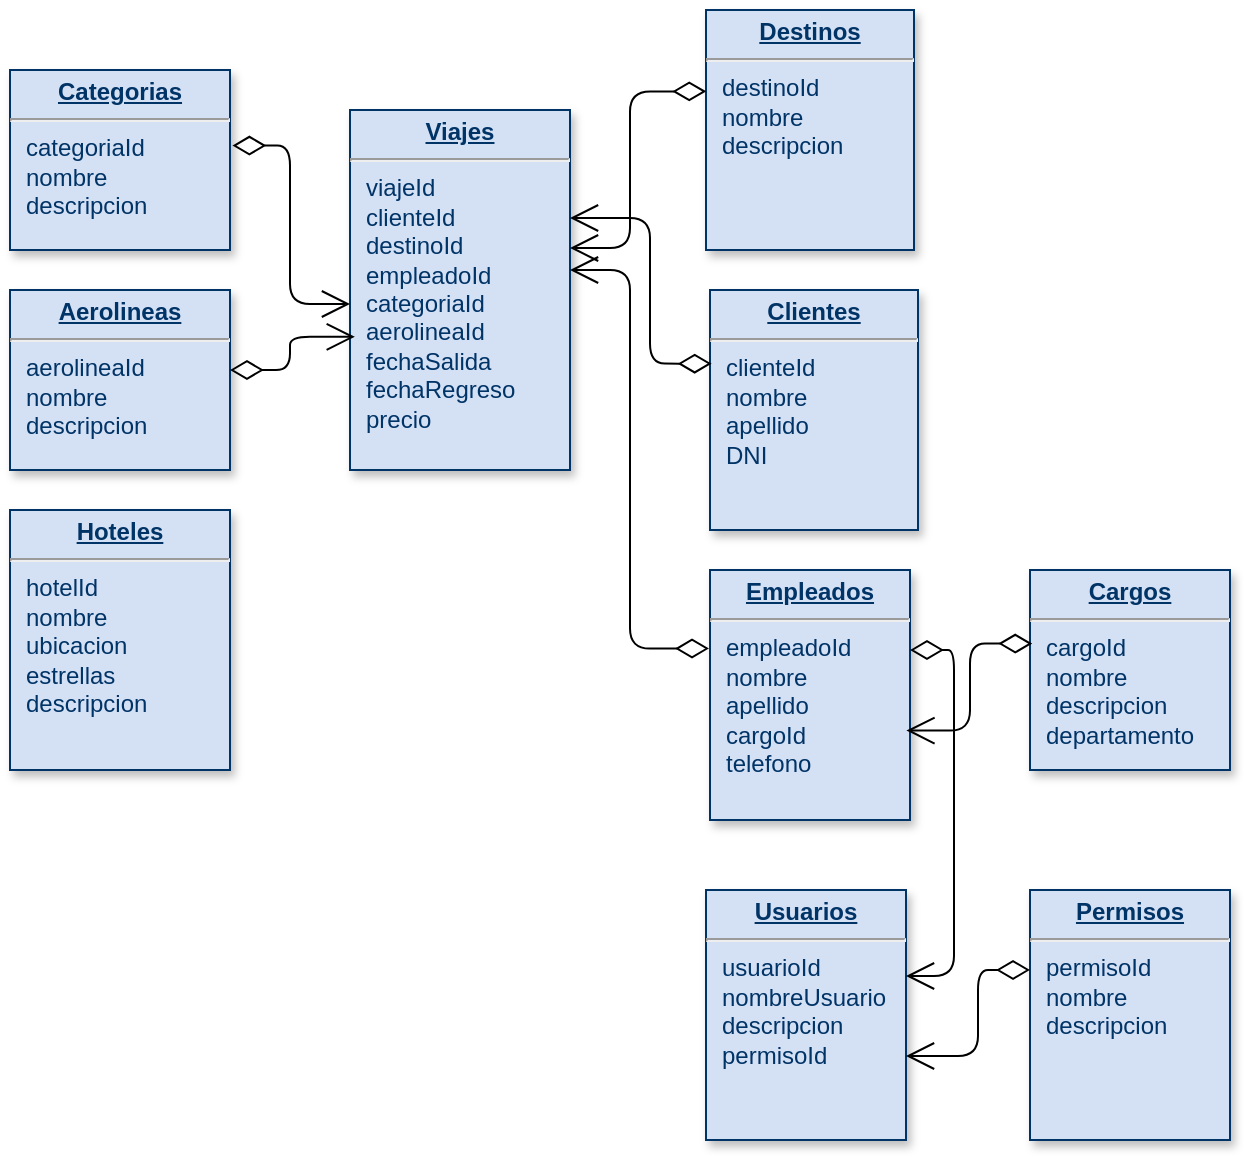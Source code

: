 <mxfile version="22.1.3" type="device">
  <diagram name="Page-1" id="efa7a0a1-bf9b-a30e-e6df-94a7791c09e9">
    <mxGraphModel dx="1507" dy="660" grid="1" gridSize="10" guides="1" tooltips="1" connect="1" arrows="1" fold="1" page="1" pageScale="1" pageWidth="826" pageHeight="1169" background="none" math="0" shadow="0">
      <root>
        <mxCell id="0" />
        <mxCell id="1" parent="0" />
        <mxCell id="19" value="&lt;p style=&quot;margin: 0px; margin-top: 4px; text-align: center; text-decoration: underline;&quot;&gt;&lt;strong&gt;Destinos&lt;/strong&gt;&lt;/p&gt;&lt;hr&gt;&lt;p style=&quot;margin: 0px; margin-left: 8px;&quot;&gt;destinoId&lt;br&gt;nombre&lt;/p&gt;&lt;p style=&quot;margin: 0px; margin-left: 8px;&quot;&gt;descripcion&lt;/p&gt;" style="verticalAlign=top;align=left;overflow=fill;fontSize=12;fontFamily=Helvetica;html=1;strokeColor=#003366;shadow=1;fillColor=#D4E1F5;fontColor=#003366" parent="1" vertex="1">
          <mxGeometry x="456" y="50" width="104" height="120" as="geometry" />
        </mxCell>
        <mxCell id="20" value="&lt;p style=&quot;margin: 0px; margin-top: 4px; text-align: center; text-decoration: underline;&quot;&gt;&lt;strong&gt;Empleados&lt;/strong&gt;&lt;/p&gt;&lt;hr&gt;&lt;p style=&quot;margin: 0px; margin-left: 8px;&quot;&gt;empleadoId&lt;/p&gt;&lt;p style=&quot;margin: 0px; margin-left: 8px;&quot;&gt;nombre&lt;/p&gt;&lt;p style=&quot;margin: 0px; margin-left: 8px;&quot;&gt;apellido&lt;/p&gt;&lt;p style=&quot;margin: 0px; margin-left: 8px;&quot;&gt;cargoId&lt;/p&gt;&lt;p style=&quot;margin: 0px; margin-left: 8px;&quot;&gt;telefono&lt;/p&gt;" style="verticalAlign=top;align=left;overflow=fill;fontSize=12;fontFamily=Helvetica;html=1;strokeColor=#003366;shadow=1;fillColor=#D4E1F5;fontColor=#003366" parent="1" vertex="1">
          <mxGeometry x="458" y="330" width="100" height="125" as="geometry" />
        </mxCell>
        <mxCell id="23" value="&lt;p style=&quot;margin: 0px; margin-top: 4px; text-align: center; text-decoration: underline;&quot;&gt;&lt;b&gt;Viajes&lt;/b&gt;&lt;/p&gt;&lt;hr&gt;&lt;p style=&quot;margin: 0px; margin-left: 8px;&quot;&gt;viajeId&lt;/p&gt;&lt;p style=&quot;margin: 0px; margin-left: 8px;&quot;&gt;clienteId&lt;/p&gt;&lt;p style=&quot;margin: 0px; margin-left: 8px;&quot;&gt;destinoId&lt;/p&gt;&lt;p style=&quot;margin: 0px; margin-left: 8px;&quot;&gt;empleadoId&lt;/p&gt;&lt;p style=&quot;margin: 0px; margin-left: 8px;&quot;&gt;categoriaId&lt;/p&gt;&lt;p style=&quot;margin: 0px; margin-left: 8px;&quot;&gt;aerolineaId&lt;/p&gt;&lt;p style=&quot;margin: 0px; margin-left: 8px;&quot;&gt;fechaSalida&lt;/p&gt;&lt;p style=&quot;margin: 0px; margin-left: 8px;&quot;&gt;fechaRegreso&lt;/p&gt;&lt;p style=&quot;margin: 0px; margin-left: 8px;&quot;&gt;precio&lt;/p&gt;" style="verticalAlign=top;align=left;overflow=fill;fontSize=12;fontFamily=Helvetica;html=1;strokeColor=#003366;shadow=1;fillColor=#D4E1F5;fontColor=#003366" parent="1" vertex="1">
          <mxGeometry x="278" y="100" width="110" height="180" as="geometry" />
        </mxCell>
        <mxCell id="36" value="" style="endArrow=open;endSize=12;startArrow=diamondThin;startSize=14;startFill=0;edgeStyle=orthogonalEdgeStyle;exitX=0.001;exitY=0.339;exitDx=0;exitDy=0;exitPerimeter=0;" parent="1" source="19" target="23" edge="1">
          <mxGeometry y="160" as="geometry">
            <mxPoint x="438" y="100" as="sourcePoint" />
            <mxPoint x="578" y="160" as="targetPoint" />
            <Array as="points">
              <mxPoint x="418" y="91" />
              <mxPoint x="418" y="169" />
            </Array>
          </mxGeometry>
        </mxCell>
        <mxCell id="gZDDxwhRH7IHyWoU7e_S-115" value="&lt;p style=&quot;margin: 0px; margin-top: 4px; text-align: center; text-decoration: underline;&quot;&gt;&lt;b&gt;Clientes&lt;/b&gt;&lt;/p&gt;&lt;hr&gt;&lt;p style=&quot;margin: 0px; margin-left: 8px;&quot;&gt;clienteId&lt;br&gt;&lt;/p&gt;&lt;p style=&quot;margin: 0px; margin-left: 8px;&quot;&gt;nombre&lt;/p&gt;&lt;p style=&quot;margin: 0px; margin-left: 8px;&quot;&gt;apellido&lt;/p&gt;&lt;p style=&quot;margin: 0px; margin-left: 8px;&quot;&gt;DNI&lt;/p&gt;" style="verticalAlign=top;align=left;overflow=fill;fontSize=12;fontFamily=Helvetica;html=1;strokeColor=#003366;shadow=1;fillColor=#D4E1F5;fontColor=#003366" parent="1" vertex="1">
          <mxGeometry x="458" y="190" width="104" height="120" as="geometry" />
        </mxCell>
        <mxCell id="gZDDxwhRH7IHyWoU7e_S-116" value="" style="endArrow=open;endSize=12;startArrow=diamondThin;startSize=14;startFill=0;edgeStyle=orthogonalEdgeStyle;exitX=0.008;exitY=0.307;exitDx=0;exitDy=0;exitPerimeter=0;" parent="1" source="gZDDxwhRH7IHyWoU7e_S-115" target="23" edge="1">
          <mxGeometry y="160" as="geometry">
            <mxPoint x="438" y="220" as="sourcePoint" />
            <mxPoint x="388" y="154.48" as="targetPoint" />
            <Array as="points">
              <mxPoint x="428" y="227" />
              <mxPoint x="428" y="154" />
            </Array>
          </mxGeometry>
        </mxCell>
        <mxCell id="gZDDxwhRH7IHyWoU7e_S-117" value="&lt;p style=&quot;margin: 0px; margin-top: 4px; text-align: center; text-decoration: underline;&quot;&gt;&lt;strong&gt;Cargos&lt;/strong&gt;&lt;/p&gt;&lt;hr&gt;&lt;p style=&quot;margin: 0px; margin-left: 8px;&quot;&gt;cargoId&lt;/p&gt;&lt;p style=&quot;margin: 0px; margin-left: 8px;&quot;&gt;nombre&lt;/p&gt;&lt;p style=&quot;margin: 0px; margin-left: 8px;&quot;&gt;descripcion&lt;/p&gt;&lt;p style=&quot;margin: 0px; margin-left: 8px;&quot;&gt;departamento&lt;/p&gt;" style="verticalAlign=top;align=left;overflow=fill;fontSize=12;fontFamily=Helvetica;html=1;strokeColor=#003366;shadow=1;fillColor=#D4E1F5;fontColor=#003366" parent="1" vertex="1">
          <mxGeometry x="618" y="330" width="100" height="100" as="geometry" />
        </mxCell>
        <mxCell id="gZDDxwhRH7IHyWoU7e_S-118" value="" style="endArrow=open;endSize=12;startArrow=diamondThin;startSize=14;startFill=0;edgeStyle=orthogonalEdgeStyle;exitX=-0.005;exitY=0.314;exitDx=0;exitDy=0;exitPerimeter=0;" parent="1" source="20" target="23" edge="1">
          <mxGeometry y="160" as="geometry">
            <mxPoint x="458" y="262.52" as="sourcePoint" />
            <mxPoint x="387" y="190" as="targetPoint" />
            <Array as="points">
              <mxPoint x="418" y="369" />
              <mxPoint x="418" y="180" />
            </Array>
          </mxGeometry>
        </mxCell>
        <mxCell id="gZDDxwhRH7IHyWoU7e_S-119" value="" style="endArrow=open;endSize=12;startArrow=diamondThin;startSize=14;startFill=0;edgeStyle=orthogonalEdgeStyle;entryX=0.982;entryY=0.642;entryDx=0;entryDy=0;exitX=0.011;exitY=0.368;exitDx=0;exitDy=0;exitPerimeter=0;entryPerimeter=0;" parent="1" source="gZDDxwhRH7IHyWoU7e_S-117" target="20" edge="1">
          <mxGeometry y="160" as="geometry">
            <mxPoint x="618" y="380" as="sourcePoint" />
            <mxPoint x="558" y="410" as="targetPoint" />
            <Array as="points">
              <mxPoint x="588" y="367" />
              <mxPoint x="588" y="410" />
            </Array>
          </mxGeometry>
        </mxCell>
        <mxCell id="gZDDxwhRH7IHyWoU7e_S-120" value="&lt;p style=&quot;margin: 0px; margin-top: 4px; text-align: center; text-decoration: underline;&quot;&gt;&lt;b&gt;Categorias&lt;/b&gt;&lt;/p&gt;&lt;hr&gt;&lt;p style=&quot;margin: 0px; margin-left: 8px;&quot;&gt;categoriaId&lt;/p&gt;&lt;p style=&quot;margin: 0px; margin-left: 8px;&quot;&gt;nombre&lt;/p&gt;&lt;p style=&quot;margin: 0px; margin-left: 8px;&quot;&gt;descripcion&lt;/p&gt;" style="verticalAlign=top;align=left;overflow=fill;fontSize=12;fontFamily=Helvetica;html=1;strokeColor=#003366;shadow=1;fillColor=#D4E1F5;fontColor=#003366" parent="1" vertex="1">
          <mxGeometry x="108" y="80" width="110" height="90" as="geometry" />
        </mxCell>
        <mxCell id="gZDDxwhRH7IHyWoU7e_S-121" value="" style="endArrow=open;endSize=12;startArrow=diamondThin;startSize=14;startFill=0;edgeStyle=orthogonalEdgeStyle;exitX=1.011;exitY=0.42;exitDx=0;exitDy=0;exitPerimeter=0;" parent="1" source="gZDDxwhRH7IHyWoU7e_S-120" target="23" edge="1">
          <mxGeometry y="160" as="geometry">
            <mxPoint x="256" y="160" as="sourcePoint" />
            <mxPoint x="188" y="249" as="targetPoint" />
            <Array as="points">
              <mxPoint x="248" y="118" />
              <mxPoint x="248" y="197" />
            </Array>
          </mxGeometry>
        </mxCell>
        <mxCell id="gZDDxwhRH7IHyWoU7e_S-122" value="&lt;p style=&quot;margin: 0px; margin-top: 4px; text-align: center; text-decoration: underline;&quot;&gt;&lt;b&gt;Aerolineas&lt;/b&gt;&lt;/p&gt;&lt;hr&gt;&lt;p style=&quot;margin: 0px; margin-left: 8px;&quot;&gt;aerolineaId&lt;/p&gt;&lt;p style=&quot;margin: 0px; margin-left: 8px;&quot;&gt;nombre&lt;/p&gt;&lt;p style=&quot;margin: 0px; margin-left: 8px;&quot;&gt;descripcion&lt;/p&gt;" style="verticalAlign=top;align=left;overflow=fill;fontSize=12;fontFamily=Helvetica;html=1;strokeColor=#003366;shadow=1;fillColor=#D4E1F5;fontColor=#003366" parent="1" vertex="1">
          <mxGeometry x="108" y="190" width="110" height="90" as="geometry" />
        </mxCell>
        <mxCell id="gZDDxwhRH7IHyWoU7e_S-123" value="" style="endArrow=open;endSize=12;startArrow=diamondThin;startSize=14;startFill=0;edgeStyle=orthogonalEdgeStyle;entryX=0.022;entryY=0.63;entryDx=0;entryDy=0;entryPerimeter=0;" parent="1" source="gZDDxwhRH7IHyWoU7e_S-122" target="23" edge="1">
          <mxGeometry y="160" as="geometry">
            <mxPoint x="218" y="230" as="sourcePoint" />
            <mxPoint x="277" y="309" as="targetPoint" />
            <Array as="points">
              <mxPoint x="248" y="230" />
              <mxPoint x="248" y="213" />
            </Array>
          </mxGeometry>
        </mxCell>
        <mxCell id="4nKxzPjppTlqUkRFWT_7-36" value="&lt;p style=&quot;margin: 0px; margin-top: 4px; text-align: center; text-decoration: underline;&quot;&gt;&lt;b&gt;Hoteles&lt;/b&gt;&lt;/p&gt;&lt;hr&gt;&lt;p style=&quot;margin: 0px; margin-left: 8px;&quot;&gt;hotelId&lt;/p&gt;&lt;p style=&quot;margin: 0px; margin-left: 8px;&quot;&gt;nombre&lt;/p&gt;&lt;p style=&quot;margin: 0px; margin-left: 8px;&quot;&gt;ubicacion&lt;/p&gt;&lt;p style=&quot;margin: 0px; margin-left: 8px;&quot;&gt;estrellas&lt;/p&gt;&lt;p style=&quot;margin: 0px; margin-left: 8px;&quot;&gt;descripcion&lt;/p&gt;" style="verticalAlign=top;align=left;overflow=fill;fontSize=12;fontFamily=Helvetica;html=1;strokeColor=#003366;shadow=1;fillColor=#D4E1F5;fontColor=#003366" parent="1" vertex="1">
          <mxGeometry x="108" y="300" width="110" height="130" as="geometry" />
        </mxCell>
        <mxCell id="uecQUzK9Th9EGiEjDM30-36" value="&lt;p style=&quot;margin: 0px; margin-top: 4px; text-align: center; text-decoration: underline;&quot;&gt;&lt;b&gt;Usuarios&lt;/b&gt;&lt;/p&gt;&lt;hr&gt;&lt;p style=&quot;margin: 0px; margin-left: 8px;&quot;&gt;usuarioId&lt;/p&gt;&lt;p style=&quot;margin: 0px; margin-left: 8px;&quot;&gt;nombreUsuario&lt;/p&gt;&lt;p style=&quot;margin: 0px; margin-left: 8px;&quot;&gt;descripcion&lt;/p&gt;&lt;p style=&quot;margin: 0px; margin-left: 8px;&quot;&gt;permisoId&lt;/p&gt;" style="verticalAlign=top;align=left;overflow=fill;fontSize=12;fontFamily=Helvetica;html=1;strokeColor=#003366;shadow=1;fillColor=#D4E1F5;fontColor=#003366" vertex="1" parent="1">
          <mxGeometry x="456" y="490" width="100" height="125" as="geometry" />
        </mxCell>
        <mxCell id="uecQUzK9Th9EGiEjDM30-37" value="" style="endArrow=open;endSize=12;startArrow=diamondThin;startSize=14;startFill=0;edgeStyle=orthogonalEdgeStyle;" edge="1" parent="1" source="20" target="uecQUzK9Th9EGiEjDM30-36">
          <mxGeometry y="160" as="geometry">
            <mxPoint x="625" y="490" as="sourcePoint" />
            <mxPoint x="562" y="533" as="targetPoint" />
            <Array as="points">
              <mxPoint x="580" y="370" />
              <mxPoint x="580" y="533" />
            </Array>
          </mxGeometry>
        </mxCell>
        <mxCell id="uecQUzK9Th9EGiEjDM30-38" value="&lt;p style=&quot;margin: 0px; margin-top: 4px; text-align: center; text-decoration: underline;&quot;&gt;&lt;b&gt;Permisos&lt;/b&gt;&lt;/p&gt;&lt;hr&gt;&lt;p style=&quot;margin: 0px; margin-left: 8px;&quot;&gt;permisoId&lt;/p&gt;&lt;p style=&quot;margin: 0px; margin-left: 8px;&quot;&gt;nombre&lt;/p&gt;&lt;p style=&quot;margin: 0px; margin-left: 8px;&quot;&gt;descripcion&lt;/p&gt;" style="verticalAlign=top;align=left;overflow=fill;fontSize=12;fontFamily=Helvetica;html=1;strokeColor=#003366;shadow=1;fillColor=#D4E1F5;fontColor=#003366" vertex="1" parent="1">
          <mxGeometry x="618" y="490" width="100" height="125" as="geometry" />
        </mxCell>
        <mxCell id="uecQUzK9Th9EGiEjDM30-42" value="" style="endArrow=open;endSize=12;startArrow=diamondThin;startSize=14;startFill=0;edgeStyle=orthogonalEdgeStyle;" edge="1" parent="1" source="uecQUzK9Th9EGiEjDM30-38" target="uecQUzK9Th9EGiEjDM30-36">
          <mxGeometry y="160" as="geometry">
            <mxPoint x="623" y="530" as="sourcePoint" />
            <mxPoint x="560" y="573" as="targetPoint" />
            <Array as="points">
              <mxPoint x="592" y="530" />
              <mxPoint x="592" y="573" />
            </Array>
          </mxGeometry>
        </mxCell>
      </root>
    </mxGraphModel>
  </diagram>
</mxfile>
